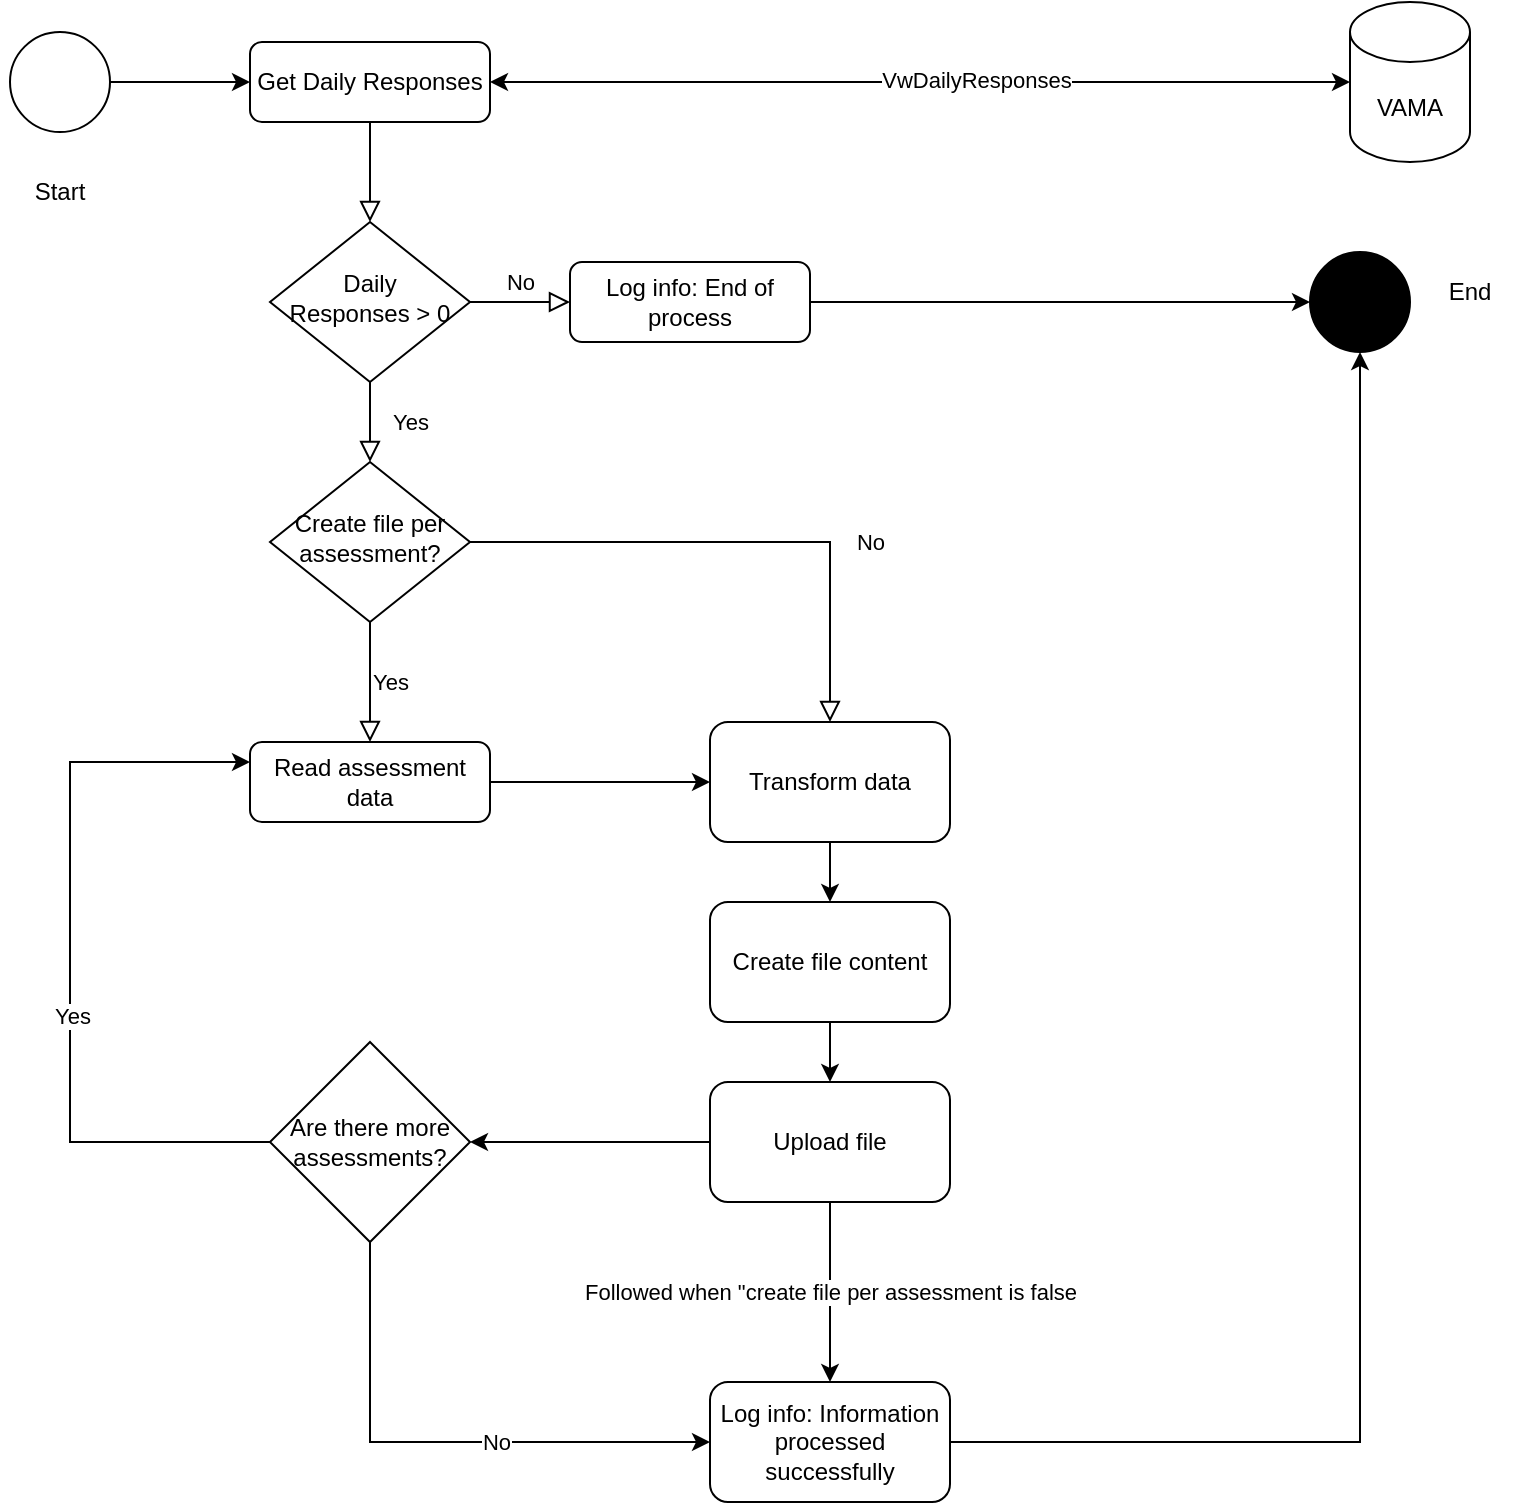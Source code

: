 <mxfile version="20.5.1" type="github" pages="2">
  <diagram id="C5RBs43oDa-KdzZeNtuy" name="Current">
    <mxGraphModel dx="1422" dy="762" grid="1" gridSize="10" guides="1" tooltips="1" connect="1" arrows="1" fold="1" page="1" pageScale="1" pageWidth="827" pageHeight="1169" math="0" shadow="0">
      <root>
        <mxCell id="WIyWlLk6GJQsqaUBKTNV-0" />
        <mxCell id="WIyWlLk6GJQsqaUBKTNV-1" parent="WIyWlLk6GJQsqaUBKTNV-0" />
        <mxCell id="WIyWlLk6GJQsqaUBKTNV-2" value="" style="rounded=0;html=1;jettySize=auto;orthogonalLoop=1;fontSize=11;endArrow=block;endFill=0;endSize=8;strokeWidth=1;shadow=0;labelBackgroundColor=none;edgeStyle=orthogonalEdgeStyle;" parent="WIyWlLk6GJQsqaUBKTNV-1" source="WIyWlLk6GJQsqaUBKTNV-3" target="WIyWlLk6GJQsqaUBKTNV-6" edge="1">
          <mxGeometry relative="1" as="geometry" />
        </mxCell>
        <mxCell id="WIyWlLk6GJQsqaUBKTNV-3" value="Get Daily Responses" style="rounded=1;whiteSpace=wrap;html=1;fontSize=12;glass=0;strokeWidth=1;shadow=0;" parent="WIyWlLk6GJQsqaUBKTNV-1" vertex="1">
          <mxGeometry x="160" y="80" width="120" height="40" as="geometry" />
        </mxCell>
        <mxCell id="WIyWlLk6GJQsqaUBKTNV-4" value="Yes" style="rounded=0;html=1;jettySize=auto;orthogonalLoop=1;fontSize=11;endArrow=block;endFill=0;endSize=8;strokeWidth=1;shadow=0;labelBackgroundColor=none;edgeStyle=orthogonalEdgeStyle;" parent="WIyWlLk6GJQsqaUBKTNV-1" source="WIyWlLk6GJQsqaUBKTNV-6" target="WIyWlLk6GJQsqaUBKTNV-10" edge="1">
          <mxGeometry y="20" relative="1" as="geometry">
            <mxPoint as="offset" />
          </mxGeometry>
        </mxCell>
        <mxCell id="WIyWlLk6GJQsqaUBKTNV-5" value="No" style="edgeStyle=orthogonalEdgeStyle;rounded=0;html=1;jettySize=auto;orthogonalLoop=1;fontSize=11;endArrow=block;endFill=0;endSize=8;strokeWidth=1;shadow=0;labelBackgroundColor=none;" parent="WIyWlLk6GJQsqaUBKTNV-1" source="WIyWlLk6GJQsqaUBKTNV-6" target="WIyWlLk6GJQsqaUBKTNV-7" edge="1">
          <mxGeometry y="10" relative="1" as="geometry">
            <mxPoint as="offset" />
          </mxGeometry>
        </mxCell>
        <mxCell id="WIyWlLk6GJQsqaUBKTNV-6" value="Daily Responses &amp;gt; 0" style="rhombus;whiteSpace=wrap;html=1;shadow=0;fontFamily=Helvetica;fontSize=12;align=center;strokeWidth=1;spacing=6;spacingTop=-4;" parent="WIyWlLk6GJQsqaUBKTNV-1" vertex="1">
          <mxGeometry x="170" y="170" width="100" height="80" as="geometry" />
        </mxCell>
        <mxCell id="EWSul_-mK6E53dmVv0bb-4" style="edgeStyle=orthogonalEdgeStyle;rounded=0;orthogonalLoop=1;jettySize=auto;html=1;" edge="1" parent="WIyWlLk6GJQsqaUBKTNV-1" source="WIyWlLk6GJQsqaUBKTNV-7" target="EWSul_-mK6E53dmVv0bb-3">
          <mxGeometry relative="1" as="geometry" />
        </mxCell>
        <mxCell id="WIyWlLk6GJQsqaUBKTNV-7" value="Log info: End of process" style="rounded=1;whiteSpace=wrap;html=1;fontSize=12;glass=0;strokeWidth=1;shadow=0;" parent="WIyWlLk6GJQsqaUBKTNV-1" vertex="1">
          <mxGeometry x="320" y="190" width="120" height="40" as="geometry" />
        </mxCell>
        <mxCell id="WIyWlLk6GJQsqaUBKTNV-8" value="No" style="rounded=0;html=1;jettySize=auto;orthogonalLoop=1;fontSize=11;endArrow=block;endFill=0;endSize=8;strokeWidth=1;shadow=0;labelBackgroundColor=none;edgeStyle=orthogonalEdgeStyle;" parent="WIyWlLk6GJQsqaUBKTNV-1" source="WIyWlLk6GJQsqaUBKTNV-10" target="EWSul_-mK6E53dmVv0bb-6" edge="1">
          <mxGeometry x="0.333" y="20" relative="1" as="geometry">
            <mxPoint as="offset" />
            <mxPoint x="220" y="430" as="targetPoint" />
          </mxGeometry>
        </mxCell>
        <mxCell id="WIyWlLk6GJQsqaUBKTNV-9" value="Yes" style="edgeStyle=orthogonalEdgeStyle;rounded=0;html=1;jettySize=auto;orthogonalLoop=1;fontSize=11;endArrow=block;endFill=0;endSize=8;strokeWidth=1;shadow=0;labelBackgroundColor=none;" parent="WIyWlLk6GJQsqaUBKTNV-1" source="WIyWlLk6GJQsqaUBKTNV-10" target="WIyWlLk6GJQsqaUBKTNV-12" edge="1">
          <mxGeometry y="10" relative="1" as="geometry">
            <mxPoint as="offset" />
          </mxGeometry>
        </mxCell>
        <mxCell id="WIyWlLk6GJQsqaUBKTNV-10" value="Create file per assessment?" style="rhombus;whiteSpace=wrap;html=1;shadow=0;fontFamily=Helvetica;fontSize=12;align=center;strokeWidth=1;spacing=6;spacingTop=-4;" parent="WIyWlLk6GJQsqaUBKTNV-1" vertex="1">
          <mxGeometry x="170" y="290" width="100" height="80" as="geometry" />
        </mxCell>
        <mxCell id="EWSul_-mK6E53dmVv0bb-8" style="edgeStyle=orthogonalEdgeStyle;rounded=0;orthogonalLoop=1;jettySize=auto;html=1;entryX=0;entryY=0.5;entryDx=0;entryDy=0;" edge="1" parent="WIyWlLk6GJQsqaUBKTNV-1" source="WIyWlLk6GJQsqaUBKTNV-12" target="EWSul_-mK6E53dmVv0bb-6">
          <mxGeometry relative="1" as="geometry" />
        </mxCell>
        <mxCell id="WIyWlLk6GJQsqaUBKTNV-12" value="Read assessment data" style="rounded=1;whiteSpace=wrap;html=1;fontSize=12;glass=0;strokeWidth=1;shadow=0;" parent="WIyWlLk6GJQsqaUBKTNV-1" vertex="1">
          <mxGeometry x="160" y="430" width="120" height="40" as="geometry" />
        </mxCell>
        <mxCell id="EWSul_-mK6E53dmVv0bb-0" value="VAMA" style="shape=cylinder3;whiteSpace=wrap;html=1;boundedLbl=1;backgroundOutline=1;size=15;" vertex="1" parent="WIyWlLk6GJQsqaUBKTNV-1">
          <mxGeometry x="710" y="60" width="60" height="80" as="geometry" />
        </mxCell>
        <mxCell id="EWSul_-mK6E53dmVv0bb-1" value="" style="endArrow=classic;startArrow=classic;html=1;rounded=0;entryX=0;entryY=0.5;entryDx=0;entryDy=0;entryPerimeter=0;exitX=1;exitY=0.5;exitDx=0;exitDy=0;" edge="1" parent="WIyWlLk6GJQsqaUBKTNV-1" source="WIyWlLk6GJQsqaUBKTNV-3" target="EWSul_-mK6E53dmVv0bb-0">
          <mxGeometry width="50" height="50" relative="1" as="geometry">
            <mxPoint x="390" y="420" as="sourcePoint" />
            <mxPoint x="440" y="370" as="targetPoint" />
          </mxGeometry>
        </mxCell>
        <mxCell id="EWSul_-mK6E53dmVv0bb-2" value="VwDailyResponses" style="edgeLabel;html=1;align=center;verticalAlign=middle;resizable=0;points=[];" vertex="1" connectable="0" parent="EWSul_-mK6E53dmVv0bb-1">
          <mxGeometry x="0.13" y="1" relative="1" as="geometry">
            <mxPoint as="offset" />
          </mxGeometry>
        </mxCell>
        <mxCell id="EWSul_-mK6E53dmVv0bb-3" value="" style="ellipse;whiteSpace=wrap;html=1;aspect=fixed;fillColor=#000000;" vertex="1" parent="WIyWlLk6GJQsqaUBKTNV-1">
          <mxGeometry x="690" y="185" width="50" height="50" as="geometry" />
        </mxCell>
        <mxCell id="EWSul_-mK6E53dmVv0bb-10" style="edgeStyle=orthogonalEdgeStyle;rounded=0;orthogonalLoop=1;jettySize=auto;html=1;" edge="1" parent="WIyWlLk6GJQsqaUBKTNV-1" source="EWSul_-mK6E53dmVv0bb-6" target="EWSul_-mK6E53dmVv0bb-9">
          <mxGeometry relative="1" as="geometry" />
        </mxCell>
        <mxCell id="EWSul_-mK6E53dmVv0bb-6" value="Transform data" style="rounded=1;whiteSpace=wrap;html=1;fillColor=#FFFFFF;" vertex="1" parent="WIyWlLk6GJQsqaUBKTNV-1">
          <mxGeometry x="390" y="420" width="120" height="60" as="geometry" />
        </mxCell>
        <mxCell id="EWSul_-mK6E53dmVv0bb-12" style="edgeStyle=orthogonalEdgeStyle;rounded=0;orthogonalLoop=1;jettySize=auto;html=1;" edge="1" parent="WIyWlLk6GJQsqaUBKTNV-1" source="EWSul_-mK6E53dmVv0bb-9" target="EWSul_-mK6E53dmVv0bb-11">
          <mxGeometry relative="1" as="geometry" />
        </mxCell>
        <mxCell id="EWSul_-mK6E53dmVv0bb-9" value="Create file content" style="rounded=1;whiteSpace=wrap;html=1;fillColor=#FFFFFF;" vertex="1" parent="WIyWlLk6GJQsqaUBKTNV-1">
          <mxGeometry x="390" y="510" width="120" height="60" as="geometry" />
        </mxCell>
        <mxCell id="EWSul_-mK6E53dmVv0bb-17" value="Followed when &quot;create file per assessment is false" style="edgeStyle=orthogonalEdgeStyle;rounded=0;orthogonalLoop=1;jettySize=auto;html=1;" edge="1" parent="WIyWlLk6GJQsqaUBKTNV-1" source="EWSul_-mK6E53dmVv0bb-11" target="EWSul_-mK6E53dmVv0bb-16">
          <mxGeometry relative="1" as="geometry" />
        </mxCell>
        <mxCell id="LaEpoyvmg2Zsvy40bEpv-0" style="edgeStyle=orthogonalEdgeStyle;rounded=0;orthogonalLoop=1;jettySize=auto;html=1;entryX=1;entryY=0.5;entryDx=0;entryDy=0;" edge="1" parent="WIyWlLk6GJQsqaUBKTNV-1" source="EWSul_-mK6E53dmVv0bb-11" target="EWSul_-mK6E53dmVv0bb-13">
          <mxGeometry relative="1" as="geometry" />
        </mxCell>
        <mxCell id="EWSul_-mK6E53dmVv0bb-11" value="Upload file" style="rounded=1;whiteSpace=wrap;html=1;fillColor=#FFFFFF;" vertex="1" parent="WIyWlLk6GJQsqaUBKTNV-1">
          <mxGeometry x="390" y="600" width="120" height="60" as="geometry" />
        </mxCell>
        <mxCell id="EWSul_-mK6E53dmVv0bb-19" style="edgeStyle=orthogonalEdgeStyle;rounded=0;orthogonalLoop=1;jettySize=auto;html=1;entryX=0;entryY=0.5;entryDx=0;entryDy=0;exitX=0.5;exitY=1;exitDx=0;exitDy=0;" edge="1" parent="WIyWlLk6GJQsqaUBKTNV-1" source="EWSul_-mK6E53dmVv0bb-13" target="EWSul_-mK6E53dmVv0bb-16">
          <mxGeometry relative="1" as="geometry" />
        </mxCell>
        <mxCell id="EWSul_-mK6E53dmVv0bb-20" value="No" style="edgeLabel;html=1;align=center;verticalAlign=middle;resizable=0;points=[];" vertex="1" connectable="0" parent="EWSul_-mK6E53dmVv0bb-19">
          <mxGeometry x="0.201" relative="1" as="geometry">
            <mxPoint x="1" as="offset" />
          </mxGeometry>
        </mxCell>
        <mxCell id="EWSul_-mK6E53dmVv0bb-21" style="edgeStyle=orthogonalEdgeStyle;rounded=0;orthogonalLoop=1;jettySize=auto;html=1;entryX=0;entryY=0.25;entryDx=0;entryDy=0;exitX=0;exitY=0.5;exitDx=0;exitDy=0;" edge="1" parent="WIyWlLk6GJQsqaUBKTNV-1" source="EWSul_-mK6E53dmVv0bb-13" target="WIyWlLk6GJQsqaUBKTNV-12">
          <mxGeometry relative="1" as="geometry">
            <Array as="points">
              <mxPoint x="70" y="630" />
              <mxPoint x="70" y="440" />
            </Array>
          </mxGeometry>
        </mxCell>
        <mxCell id="EWSul_-mK6E53dmVv0bb-22" value="Yes" style="edgeLabel;html=1;align=center;verticalAlign=middle;resizable=0;points=[];" vertex="1" connectable="0" parent="EWSul_-mK6E53dmVv0bb-21">
          <mxGeometry x="-0.141" y="-1" relative="1" as="geometry">
            <mxPoint as="offset" />
          </mxGeometry>
        </mxCell>
        <mxCell id="EWSul_-mK6E53dmVv0bb-13" value="Are there more assessments?" style="rhombus;whiteSpace=wrap;html=1;fillColor=#FFFFFF;" vertex="1" parent="WIyWlLk6GJQsqaUBKTNV-1">
          <mxGeometry x="170" y="580" width="100" height="100" as="geometry" />
        </mxCell>
        <mxCell id="EWSul_-mK6E53dmVv0bb-18" style="edgeStyle=orthogonalEdgeStyle;rounded=0;orthogonalLoop=1;jettySize=auto;html=1;entryX=0.5;entryY=1;entryDx=0;entryDy=0;" edge="1" parent="WIyWlLk6GJQsqaUBKTNV-1" source="EWSul_-mK6E53dmVv0bb-16" target="EWSul_-mK6E53dmVv0bb-3">
          <mxGeometry relative="1" as="geometry" />
        </mxCell>
        <mxCell id="EWSul_-mK6E53dmVv0bb-16" value="Log info: Information processed successfully" style="rounded=1;whiteSpace=wrap;html=1;fillColor=#FFFFFF;" vertex="1" parent="WIyWlLk6GJQsqaUBKTNV-1">
          <mxGeometry x="390" y="750" width="120" height="60" as="geometry" />
        </mxCell>
        <mxCell id="EWSul_-mK6E53dmVv0bb-25" style="edgeStyle=orthogonalEdgeStyle;rounded=0;orthogonalLoop=1;jettySize=auto;html=1;entryX=0;entryY=0.5;entryDx=0;entryDy=0;" edge="1" parent="WIyWlLk6GJQsqaUBKTNV-1" source="EWSul_-mK6E53dmVv0bb-23" target="WIyWlLk6GJQsqaUBKTNV-3">
          <mxGeometry relative="1" as="geometry" />
        </mxCell>
        <mxCell id="EWSul_-mK6E53dmVv0bb-23" value="" style="ellipse;whiteSpace=wrap;html=1;aspect=fixed;fillColor=#FFFFFF;" vertex="1" parent="WIyWlLk6GJQsqaUBKTNV-1">
          <mxGeometry x="40" y="75" width="50" height="50" as="geometry" />
        </mxCell>
        <mxCell id="EWSul_-mK6E53dmVv0bb-24" value="End" style="text;html=1;strokeColor=none;fillColor=none;align=center;verticalAlign=middle;whiteSpace=wrap;rounded=0;" vertex="1" parent="WIyWlLk6GJQsqaUBKTNV-1">
          <mxGeometry x="740" y="190" width="60" height="30" as="geometry" />
        </mxCell>
        <mxCell id="EWSul_-mK6E53dmVv0bb-26" value="Start" style="text;html=1;strokeColor=none;fillColor=none;align=center;verticalAlign=middle;whiteSpace=wrap;rounded=0;" vertex="1" parent="WIyWlLk6GJQsqaUBKTNV-1">
          <mxGeometry x="35" y="140" width="60" height="30" as="geometry" />
        </mxCell>
      </root>
    </mxGraphModel>
  </diagram>
  <diagram name="Proposal" id="Z4gvqK2hzgGr8Xp4PlES">
    <mxGraphModel dx="1422" dy="762" grid="1" gridSize="10" guides="1" tooltips="1" connect="1" arrows="1" fold="1" page="1" pageScale="1" pageWidth="827" pageHeight="1169" math="0" shadow="0">
      <root>
        <mxCell id="YkGAmyPiMPesIoULtFUk-0" />
        <mxCell id="YkGAmyPiMPesIoULtFUk-1" parent="YkGAmyPiMPesIoULtFUk-0" />
        <mxCell id="m2kOXMFqwZwx-RK7Y7Kd-10" style="edgeStyle=orthogonalEdgeStyle;rounded=0;orthogonalLoop=1;jettySize=auto;html=1;" edge="1" parent="YkGAmyPiMPesIoULtFUk-1" source="YkGAmyPiMPesIoULtFUk-3" target="m2kOXMFqwZwx-RK7Y7Kd-0">
          <mxGeometry relative="1" as="geometry" />
        </mxCell>
        <mxCell id="YkGAmyPiMPesIoULtFUk-3" value="Get Daily Responses page n" style="rounded=1;whiteSpace=wrap;html=1;fontSize=12;glass=0;strokeWidth=1;shadow=0;" vertex="1" parent="YkGAmyPiMPesIoULtFUk-1">
          <mxGeometry x="490" y="80" width="120" height="40" as="geometry" />
        </mxCell>
        <mxCell id="YkGAmyPiMPesIoULtFUk-4" value="Yes" style="rounded=0;html=1;jettySize=auto;orthogonalLoop=1;fontSize=11;endArrow=block;endFill=0;endSize=8;strokeWidth=1;shadow=0;labelBackgroundColor=none;edgeStyle=orthogonalEdgeStyle;" edge="1" parent="YkGAmyPiMPesIoULtFUk-1" source="YkGAmyPiMPesIoULtFUk-6" target="YkGAmyPiMPesIoULtFUk-11">
          <mxGeometry y="20" relative="1" as="geometry">
            <mxPoint as="offset" />
          </mxGeometry>
        </mxCell>
        <mxCell id="YkGAmyPiMPesIoULtFUk-5" value="No" style="edgeStyle=orthogonalEdgeStyle;rounded=0;html=1;jettySize=auto;orthogonalLoop=1;fontSize=11;endArrow=block;endFill=0;endSize=8;strokeWidth=1;shadow=0;labelBackgroundColor=none;" edge="1" parent="YkGAmyPiMPesIoULtFUk-1" source="YkGAmyPiMPesIoULtFUk-6" target="YkGAmyPiMPesIoULtFUk-8">
          <mxGeometry y="10" relative="1" as="geometry">
            <mxPoint as="offset" />
          </mxGeometry>
        </mxCell>
        <mxCell id="YkGAmyPiMPesIoULtFUk-6" value="Daily Responses collection &amp;gt; 0" style="rhombus;whiteSpace=wrap;html=1;shadow=0;fontFamily=Helvetica;fontSize=12;align=center;strokeWidth=1;spacing=6;spacingTop=-4;" vertex="1" parent="YkGAmyPiMPesIoULtFUk-1">
          <mxGeometry x="165" y="415" width="110" height="100" as="geometry" />
        </mxCell>
        <mxCell id="YkGAmyPiMPesIoULtFUk-7" style="edgeStyle=orthogonalEdgeStyle;rounded=0;orthogonalLoop=1;jettySize=auto;html=1;" edge="1" parent="YkGAmyPiMPesIoULtFUk-1" source="YkGAmyPiMPesIoULtFUk-8" target="YkGAmyPiMPesIoULtFUk-18">
          <mxGeometry relative="1" as="geometry" />
        </mxCell>
        <mxCell id="YkGAmyPiMPesIoULtFUk-8" value="Log info: End of process" style="rounded=1;whiteSpace=wrap;html=1;fontSize=12;glass=0;strokeWidth=1;shadow=0;" vertex="1" parent="YkGAmyPiMPesIoULtFUk-1">
          <mxGeometry x="340" y="445" width="120" height="40" as="geometry" />
        </mxCell>
        <mxCell id="YkGAmyPiMPesIoULtFUk-9" value="No" style="rounded=0;html=1;jettySize=auto;orthogonalLoop=1;fontSize=11;endArrow=block;endFill=0;endSize=8;strokeWidth=1;shadow=0;labelBackgroundColor=none;edgeStyle=orthogonalEdgeStyle;" edge="1" parent="YkGAmyPiMPesIoULtFUk-1" source="YkGAmyPiMPesIoULtFUk-11" target="YkGAmyPiMPesIoULtFUk-20">
          <mxGeometry x="0.333" y="20" relative="1" as="geometry">
            <mxPoint as="offset" />
            <mxPoint x="220" y="695" as="targetPoint" />
          </mxGeometry>
        </mxCell>
        <mxCell id="YkGAmyPiMPesIoULtFUk-10" value="Yes" style="edgeStyle=orthogonalEdgeStyle;rounded=0;html=1;jettySize=auto;orthogonalLoop=1;fontSize=11;endArrow=block;endFill=0;endSize=8;strokeWidth=1;shadow=0;labelBackgroundColor=none;" edge="1" parent="YkGAmyPiMPesIoULtFUk-1" source="YkGAmyPiMPesIoULtFUk-11" target="YkGAmyPiMPesIoULtFUk-14">
          <mxGeometry y="10" relative="1" as="geometry">
            <mxPoint as="offset" />
          </mxGeometry>
        </mxCell>
        <mxCell id="YkGAmyPiMPesIoULtFUk-11" value="Create file per assessment?" style="rhombus;whiteSpace=wrap;html=1;shadow=0;fontFamily=Helvetica;fontSize=12;align=center;strokeWidth=1;spacing=6;spacingTop=-4;" vertex="1" parent="YkGAmyPiMPesIoULtFUk-1">
          <mxGeometry x="170" y="555" width="100" height="80" as="geometry" />
        </mxCell>
        <mxCell id="YkGAmyPiMPesIoULtFUk-12" style="edgeStyle=orthogonalEdgeStyle;rounded=0;orthogonalLoop=1;jettySize=auto;html=1;entryX=0;entryY=0.5;entryDx=0;entryDy=0;" edge="1" parent="YkGAmyPiMPesIoULtFUk-1" source="YkGAmyPiMPesIoULtFUk-14" target="YkGAmyPiMPesIoULtFUk-20">
          <mxGeometry relative="1" as="geometry" />
        </mxCell>
        <mxCell id="YkGAmyPiMPesIoULtFUk-14" value="Read assessment data" style="rounded=1;whiteSpace=wrap;html=1;fontSize=12;glass=0;strokeWidth=1;shadow=0;" vertex="1" parent="YkGAmyPiMPesIoULtFUk-1">
          <mxGeometry x="160" y="695" width="120" height="40" as="geometry" />
        </mxCell>
        <mxCell id="YkGAmyPiMPesIoULtFUk-15" value="VAMA" style="shape=cylinder3;whiteSpace=wrap;html=1;boundedLbl=1;backgroundOutline=1;size=15;" vertex="1" parent="YkGAmyPiMPesIoULtFUk-1">
          <mxGeometry x="735" y="220" width="60" height="80" as="geometry" />
        </mxCell>
        <mxCell id="YkGAmyPiMPesIoULtFUk-16" value="" style="endArrow=classic;startArrow=classic;html=1;rounded=0;entryX=0.5;entryY=0;entryDx=0;entryDy=0;entryPerimeter=0;exitX=1;exitY=0.5;exitDx=0;exitDy=0;" edge="1" parent="YkGAmyPiMPesIoULtFUk-1" source="YkGAmyPiMPesIoULtFUk-3" target="YkGAmyPiMPesIoULtFUk-15">
          <mxGeometry width="50" height="50" relative="1" as="geometry">
            <mxPoint x="390" y="420" as="sourcePoint" />
            <mxPoint x="440" y="370" as="targetPoint" />
            <Array as="points">
              <mxPoint x="765" y="100" />
            </Array>
          </mxGeometry>
        </mxCell>
        <mxCell id="YkGAmyPiMPesIoULtFUk-17" value="usp_GetDailyResponses" style="edgeLabel;html=1;align=center;verticalAlign=middle;resizable=0;points=[];" vertex="1" connectable="0" parent="YkGAmyPiMPesIoULtFUk-16">
          <mxGeometry x="0.13" y="1" relative="1" as="geometry">
            <mxPoint as="offset" />
          </mxGeometry>
        </mxCell>
        <mxCell id="YkGAmyPiMPesIoULtFUk-18" value="" style="ellipse;whiteSpace=wrap;html=1;aspect=fixed;fillColor=#000000;" vertex="1" parent="YkGAmyPiMPesIoULtFUk-1">
          <mxGeometry x="685" y="440" width="50" height="50" as="geometry" />
        </mxCell>
        <mxCell id="YkGAmyPiMPesIoULtFUk-19" style="edgeStyle=orthogonalEdgeStyle;rounded=0;orthogonalLoop=1;jettySize=auto;html=1;" edge="1" parent="YkGAmyPiMPesIoULtFUk-1" source="YkGAmyPiMPesIoULtFUk-20" target="YkGAmyPiMPesIoULtFUk-22">
          <mxGeometry relative="1" as="geometry" />
        </mxCell>
        <mxCell id="YkGAmyPiMPesIoULtFUk-20" value="Transform data" style="rounded=1;whiteSpace=wrap;html=1;fillColor=#FFFFFF;" vertex="1" parent="YkGAmyPiMPesIoULtFUk-1">
          <mxGeometry x="390" y="685" width="120" height="60" as="geometry" />
        </mxCell>
        <mxCell id="YkGAmyPiMPesIoULtFUk-21" style="edgeStyle=orthogonalEdgeStyle;rounded=0;orthogonalLoop=1;jettySize=auto;html=1;" edge="1" parent="YkGAmyPiMPesIoULtFUk-1" source="YkGAmyPiMPesIoULtFUk-22" target="YkGAmyPiMPesIoULtFUk-24">
          <mxGeometry relative="1" as="geometry" />
        </mxCell>
        <mxCell id="YkGAmyPiMPesIoULtFUk-22" value="Create file content" style="rounded=1;whiteSpace=wrap;html=1;fillColor=#FFFFFF;" vertex="1" parent="YkGAmyPiMPesIoULtFUk-1">
          <mxGeometry x="390" y="775" width="120" height="60" as="geometry" />
        </mxCell>
        <mxCell id="YkGAmyPiMPesIoULtFUk-23" value="&#xa;&lt;span style=&quot;color: rgb(0, 0, 0); font-family: Helvetica; font-size: 11px; font-style: normal; font-variant-ligatures: normal; font-variant-caps: normal; font-weight: 400; letter-spacing: normal; orphans: 2; text-align: center; text-indent: 0px; text-transform: none; widows: 2; word-spacing: 0px; -webkit-text-stroke-width: 0px; background-color: rgb(255, 255, 255); text-decoration-thickness: initial; text-decoration-style: initial; text-decoration-color: initial; float: none; display: inline !important;&quot;&gt;Followed when &quot;create file per assessment is false&lt;/span&gt;&#xa;&#xa;" style="edgeStyle=orthogonalEdgeStyle;rounded=0;orthogonalLoop=1;jettySize=auto;html=1;" edge="1" parent="YkGAmyPiMPesIoULtFUk-1" source="YkGAmyPiMPesIoULtFUk-24" target="YkGAmyPiMPesIoULtFUk-31">
          <mxGeometry relative="1" as="geometry" />
        </mxCell>
        <mxCell id="UL4CcuwaGmOTAMLH6_S6-0" style="edgeStyle=orthogonalEdgeStyle;rounded=0;orthogonalLoop=1;jettySize=auto;html=1;entryX=1;entryY=0.5;entryDx=0;entryDy=0;" edge="1" parent="YkGAmyPiMPesIoULtFUk-1" source="YkGAmyPiMPesIoULtFUk-24" target="YkGAmyPiMPesIoULtFUk-29">
          <mxGeometry relative="1" as="geometry" />
        </mxCell>
        <mxCell id="YkGAmyPiMPesIoULtFUk-24" value="Upload file" style="rounded=1;whiteSpace=wrap;html=1;fillColor=#FFFFFF;" vertex="1" parent="YkGAmyPiMPesIoULtFUk-1">
          <mxGeometry x="390" y="865" width="120" height="60" as="geometry" />
        </mxCell>
        <mxCell id="YkGAmyPiMPesIoULtFUk-25" style="edgeStyle=orthogonalEdgeStyle;rounded=0;orthogonalLoop=1;jettySize=auto;html=1;entryX=0;entryY=0.5;entryDx=0;entryDy=0;exitX=0.5;exitY=1;exitDx=0;exitDy=0;" edge="1" parent="YkGAmyPiMPesIoULtFUk-1" source="YkGAmyPiMPesIoULtFUk-29" target="YkGAmyPiMPesIoULtFUk-31">
          <mxGeometry relative="1" as="geometry" />
        </mxCell>
        <mxCell id="YkGAmyPiMPesIoULtFUk-26" value="No" style="edgeLabel;html=1;align=center;verticalAlign=middle;resizable=0;points=[];" vertex="1" connectable="0" parent="YkGAmyPiMPesIoULtFUk-25">
          <mxGeometry x="0.201" relative="1" as="geometry">
            <mxPoint x="1" as="offset" />
          </mxGeometry>
        </mxCell>
        <mxCell id="YkGAmyPiMPesIoULtFUk-27" style="edgeStyle=orthogonalEdgeStyle;rounded=0;orthogonalLoop=1;jettySize=auto;html=1;entryX=0;entryY=0.25;entryDx=0;entryDy=0;exitX=0;exitY=0.5;exitDx=0;exitDy=0;" edge="1" parent="YkGAmyPiMPesIoULtFUk-1" source="YkGAmyPiMPesIoULtFUk-29" target="YkGAmyPiMPesIoULtFUk-14">
          <mxGeometry relative="1" as="geometry">
            <Array as="points">
              <mxPoint x="90" y="895" />
              <mxPoint x="90" y="705" />
            </Array>
          </mxGeometry>
        </mxCell>
        <mxCell id="YkGAmyPiMPesIoULtFUk-28" value="Yes" style="edgeLabel;html=1;align=center;verticalAlign=middle;resizable=0;points=[];" vertex="1" connectable="0" parent="YkGAmyPiMPesIoULtFUk-27">
          <mxGeometry x="-0.141" y="-1" relative="1" as="geometry">
            <mxPoint as="offset" />
          </mxGeometry>
        </mxCell>
        <mxCell id="YkGAmyPiMPesIoULtFUk-29" value="Are there more assessments?" style="rhombus;whiteSpace=wrap;html=1;fillColor=#FFFFFF;" vertex="1" parent="YkGAmyPiMPesIoULtFUk-1">
          <mxGeometry x="170" y="845" width="100" height="100" as="geometry" />
        </mxCell>
        <mxCell id="YkGAmyPiMPesIoULtFUk-30" style="edgeStyle=orthogonalEdgeStyle;rounded=0;orthogonalLoop=1;jettySize=auto;html=1;entryX=0.5;entryY=1;entryDx=0;entryDy=0;" edge="1" parent="YkGAmyPiMPesIoULtFUk-1" source="YkGAmyPiMPesIoULtFUk-31" target="YkGAmyPiMPesIoULtFUk-18">
          <mxGeometry relative="1" as="geometry" />
        </mxCell>
        <mxCell id="YkGAmyPiMPesIoULtFUk-31" value="Log info: Information processed successfully" style="rounded=1;whiteSpace=wrap;html=1;fillColor=#FFFFFF;" vertex="1" parent="YkGAmyPiMPesIoULtFUk-1">
          <mxGeometry x="390" y="1030" width="120" height="60" as="geometry" />
        </mxCell>
        <mxCell id="YkGAmyPiMPesIoULtFUk-32" style="edgeStyle=orthogonalEdgeStyle;rounded=0;orthogonalLoop=1;jettySize=auto;html=1;entryX=0.5;entryY=0;entryDx=0;entryDy=0;" edge="1" parent="YkGAmyPiMPesIoULtFUk-1" source="YkGAmyPiMPesIoULtFUk-33" target="YkGAmyPiMPesIoULtFUk-3">
          <mxGeometry relative="1" as="geometry" />
        </mxCell>
        <mxCell id="YkGAmyPiMPesIoULtFUk-33" value="" style="ellipse;whiteSpace=wrap;html=1;aspect=fixed;fillColor=#FFFFFF;" vertex="1" parent="YkGAmyPiMPesIoULtFUk-1">
          <mxGeometry x="35" y="10" width="50" height="50" as="geometry" />
        </mxCell>
        <mxCell id="YkGAmyPiMPesIoULtFUk-34" value="End" style="text;html=1;strokeColor=none;fillColor=none;align=center;verticalAlign=middle;whiteSpace=wrap;rounded=0;" vertex="1" parent="YkGAmyPiMPesIoULtFUk-1">
          <mxGeometry x="685" y="410" width="60" height="30" as="geometry" />
        </mxCell>
        <mxCell id="YkGAmyPiMPesIoULtFUk-35" value="Start" style="text;html=1;strokeColor=none;fillColor=none;align=center;verticalAlign=middle;whiteSpace=wrap;rounded=0;" vertex="1" parent="YkGAmyPiMPesIoULtFUk-1">
          <mxGeometry x="30" y="70" width="60" height="30" as="geometry" />
        </mxCell>
        <mxCell id="m2kOXMFqwZwx-RK7Y7Kd-3" value="Yes" style="edgeStyle=orthogonalEdgeStyle;rounded=0;orthogonalLoop=1;jettySize=auto;html=1;" edge="1" parent="YkGAmyPiMPesIoULtFUk-1" source="m2kOXMFqwZwx-RK7Y7Kd-0" target="m2kOXMFqwZwx-RK7Y7Kd-2">
          <mxGeometry relative="1" as="geometry" />
        </mxCell>
        <mxCell id="m2kOXMFqwZwx-RK7Y7Kd-6" style="edgeStyle=orthogonalEdgeStyle;rounded=0;orthogonalLoop=1;jettySize=auto;html=1;exitX=0;exitY=0.5;exitDx=0;exitDy=0;entryX=0;entryY=0.5;entryDx=0;entryDy=0;" edge="1" parent="YkGAmyPiMPesIoULtFUk-1" source="m2kOXMFqwZwx-RK7Y7Kd-0" target="YkGAmyPiMPesIoULtFUk-6">
          <mxGeometry relative="1" as="geometry">
            <Array as="points">
              <mxPoint x="90" y="235" />
              <mxPoint x="90" y="465" />
            </Array>
          </mxGeometry>
        </mxCell>
        <mxCell id="m2kOXMFqwZwx-RK7Y7Kd-7" value="No" style="edgeLabel;html=1;align=center;verticalAlign=middle;resizable=0;points=[];" vertex="1" connectable="0" parent="m2kOXMFqwZwx-RK7Y7Kd-6">
          <mxGeometry x="-0.097" y="1" relative="1" as="geometry">
            <mxPoint as="offset" />
          </mxGeometry>
        </mxCell>
        <mxCell id="m2kOXMFqwZwx-RK7Y7Kd-0" value="Response &amp;gt; 0 OR Response &amp;lt; Limit" style="rhombus;whiteSpace=wrap;html=1;fillColor=#FFFFFF;" vertex="1" parent="YkGAmyPiMPesIoULtFUk-1">
          <mxGeometry x="155" y="175" width="115" height="120" as="geometry" />
        </mxCell>
        <mxCell id="m2kOXMFqwZwx-RK7Y7Kd-5" value="" style="edgeStyle=orthogonalEdgeStyle;rounded=0;orthogonalLoop=1;jettySize=auto;html=1;" edge="1" parent="YkGAmyPiMPesIoULtFUk-1" source="m2kOXMFqwZwx-RK7Y7Kd-2" target="m2kOXMFqwZwx-RK7Y7Kd-4">
          <mxGeometry relative="1" as="geometry" />
        </mxCell>
        <mxCell id="m2kOXMFqwZwx-RK7Y7Kd-2" value="Append data to Daily Responses collection" style="whiteSpace=wrap;html=1;fillColor=#FFFFFF;" vertex="1" parent="YkGAmyPiMPesIoULtFUk-1">
          <mxGeometry x="330" y="205" width="120" height="60" as="geometry" />
        </mxCell>
        <mxCell id="m2kOXMFqwZwx-RK7Y7Kd-9" style="edgeStyle=orthogonalEdgeStyle;rounded=0;orthogonalLoop=1;jettySize=auto;html=1;entryX=0.5;entryY=1;entryDx=0;entryDy=0;" edge="1" parent="YkGAmyPiMPesIoULtFUk-1" source="m2kOXMFqwZwx-RK7Y7Kd-4" target="YkGAmyPiMPesIoULtFUk-3">
          <mxGeometry relative="1" as="geometry" />
        </mxCell>
        <mxCell id="m2kOXMFqwZwx-RK7Y7Kd-4" value="&amp;nbsp;Do page n +1" style="whiteSpace=wrap;html=1;fillColor=#FFFFFF;" vertex="1" parent="YkGAmyPiMPesIoULtFUk-1">
          <mxGeometry x="330" y="310" width="120" height="60" as="geometry" />
        </mxCell>
        <mxCell id="x86bWnaRZcj8CACgbWJu-0" value="&lt;h1&gt;&lt;span style=&quot;font-size: 11px; text-align: center; background-color: rgb(255, 255, 255);&quot;&gt;usp_GetDailyResponses&lt;/span&gt;&lt;br&gt;&lt;/h1&gt;&lt;p&gt;It returns a result set delimited by two variables: skip and take.&lt;/p&gt;" style="text;html=1;strokeColor=none;fillColor=none;spacing=5;spacingTop=-20;whiteSpace=wrap;overflow=hidden;rounded=0;" vertex="1" parent="YkGAmyPiMPesIoULtFUk-1">
          <mxGeometry x="630" y="310" width="180" height="90" as="geometry" />
        </mxCell>
        <mxCell id="x86bWnaRZcj8CACgbWJu-1" value="&lt;h1 style=&quot;text-align: center;&quot;&gt;&lt;span style=&quot;font-size: 11px; background-color: rgb(255, 255, 255); font-weight: normal;&quot;&gt;Limit can be defined and taken from DB import settings&lt;/span&gt;&lt;/h1&gt;" style="text;html=1;strokeColor=none;fillColor=none;spacing=5;spacingTop=-20;whiteSpace=wrap;overflow=hidden;rounded=0;" vertex="1" parent="YkGAmyPiMPesIoULtFUk-1">
          <mxGeometry x="10" y="140" width="170" height="60" as="geometry" />
        </mxCell>
      </root>
    </mxGraphModel>
  </diagram>
</mxfile>
